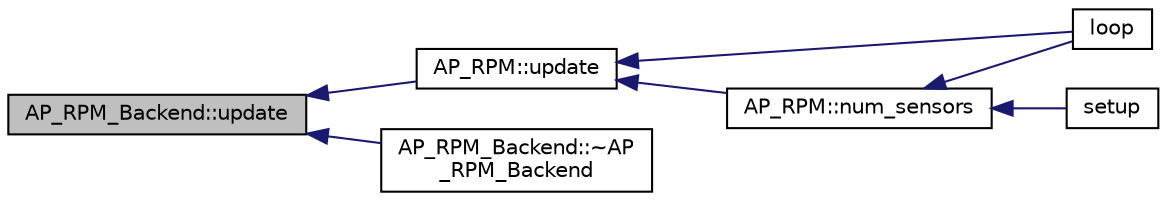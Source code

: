 digraph "AP_RPM_Backend::update"
{
 // INTERACTIVE_SVG=YES
  edge [fontname="Helvetica",fontsize="10",labelfontname="Helvetica",labelfontsize="10"];
  node [fontname="Helvetica",fontsize="10",shape=record];
  rankdir="LR";
  Node1 [label="AP_RPM_Backend::update",height=0.2,width=0.4,color="black", fillcolor="grey75", style="filled", fontcolor="black"];
  Node1 -> Node2 [dir="back",color="midnightblue",fontsize="10",style="solid",fontname="Helvetica"];
  Node2 [label="AP_RPM::update",height=0.2,width=0.4,color="black", fillcolor="white", style="filled",URL="$classAP__RPM.html#a33d5bc64c6fae9a9ddb682eea723a821"];
  Node2 -> Node3 [dir="back",color="midnightblue",fontsize="10",style="solid",fontname="Helvetica"];
  Node3 [label="loop",height=0.2,width=0.4,color="black", fillcolor="white", style="filled",URL="$RPM__generic_8cpp.html#afe461d27b9c48d5921c00d521181f12f"];
  Node2 -> Node4 [dir="back",color="midnightblue",fontsize="10",style="solid",fontname="Helvetica"];
  Node4 [label="AP_RPM::num_sensors",height=0.2,width=0.4,color="black", fillcolor="white", style="filled",URL="$classAP__RPM.html#a62a1bd25e81e3d29badb6a89c2ca90ed"];
  Node4 -> Node3 [dir="back",color="midnightblue",fontsize="10",style="solid",fontname="Helvetica"];
  Node4 -> Node5 [dir="back",color="midnightblue",fontsize="10",style="solid",fontname="Helvetica"];
  Node5 [label="setup",height=0.2,width=0.4,color="black", fillcolor="white", style="filled",URL="$RPM__generic_8cpp.html#a4fc01d736fe50cf5b977f755b675f11d"];
  Node1 -> Node6 [dir="back",color="midnightblue",fontsize="10",style="solid",fontname="Helvetica"];
  Node6 [label="AP_RPM_Backend::~AP\l_RPM_Backend",height=0.2,width=0.4,color="black", fillcolor="white", style="filled",URL="$classAP__RPM__Backend.html#ab69f61154af4577274aa590fe951f8fb"];
}
